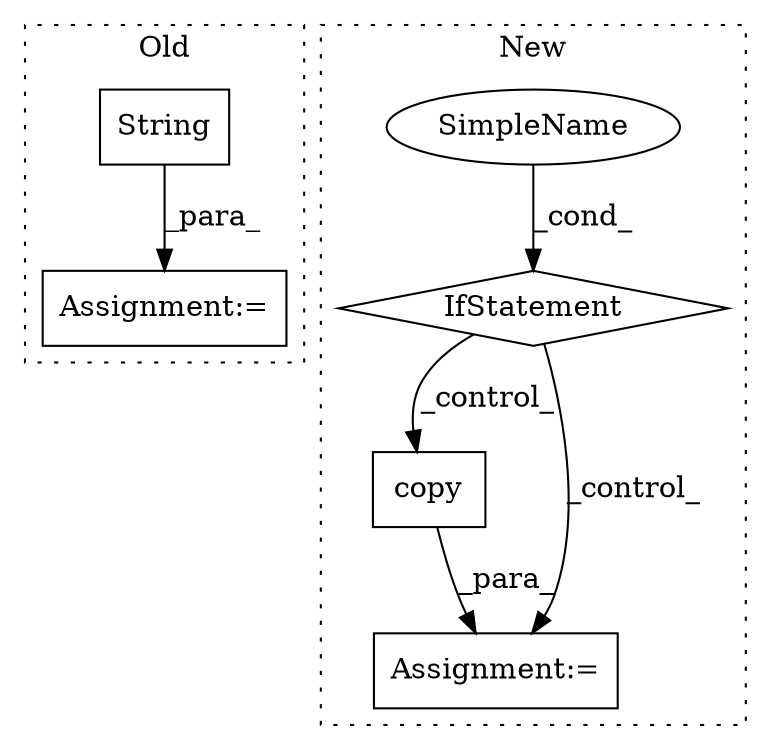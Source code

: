 digraph G {
subgraph cluster0 {
1 [label="String" a="32" s="913,931" l="7,1" shape="box"];
6 [label="Assignment:=" a="7" s="912" l="1" shape="box"];
label = "Old";
style="dotted";
}
subgraph cluster1 {
2 [label="copy" a="32" s="1573" l="6" shape="box"];
3 [label="Assignment:=" a="7" s="1566" l="1" shape="box"];
4 [label="IfStatement" a="25" s="854,949" l="8,2" shape="diamond"];
5 [label="SimpleName" a="42" s="" l="" shape="ellipse"];
label = "New";
style="dotted";
}
1 -> 6 [label="_para_"];
2 -> 3 [label="_para_"];
4 -> 3 [label="_control_"];
4 -> 2 [label="_control_"];
5 -> 4 [label="_cond_"];
}